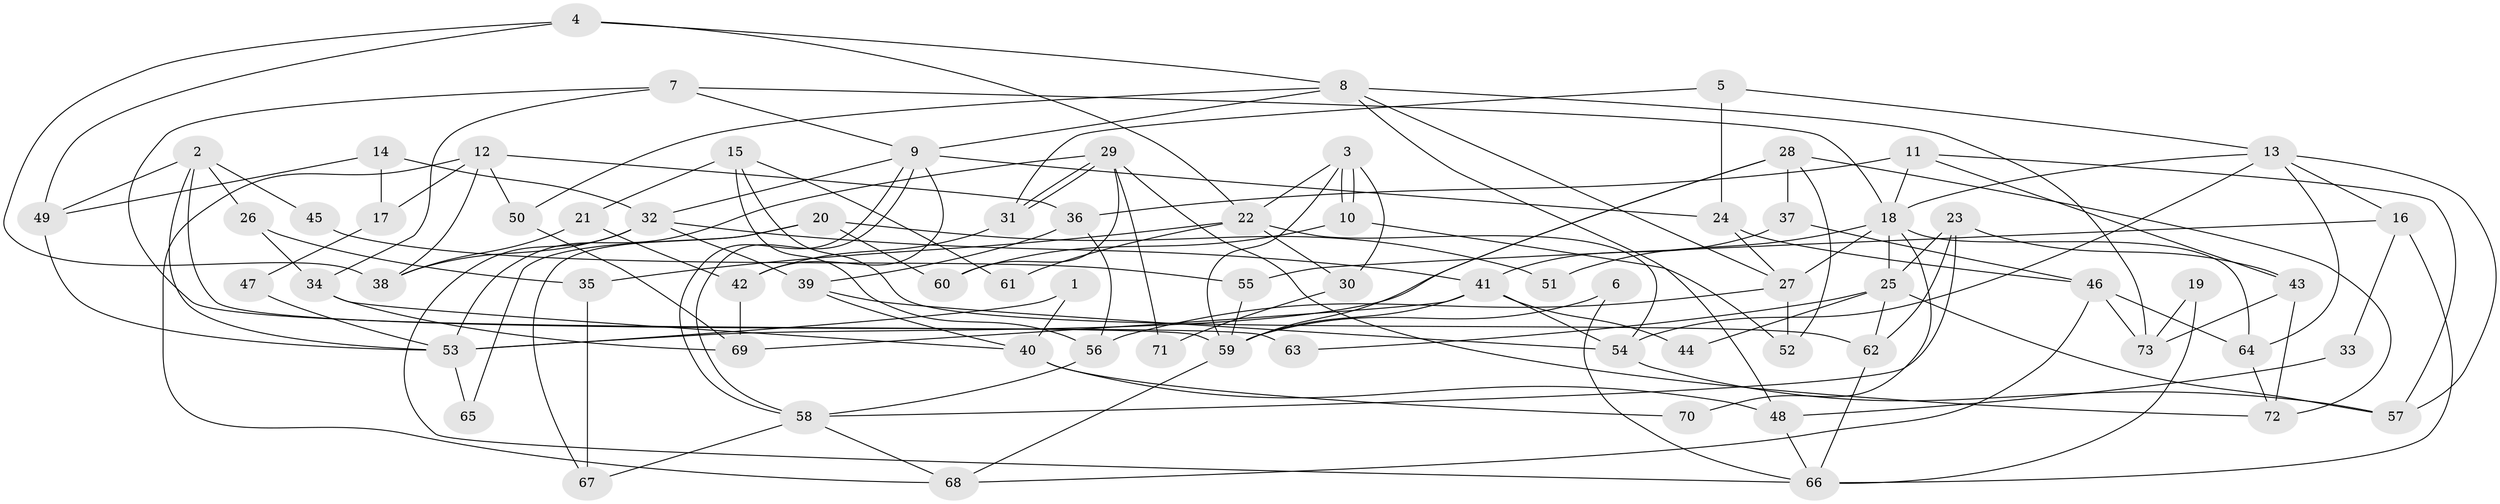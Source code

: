 // Generated by graph-tools (version 1.1) at 2025/26/03/09/25 03:26:11]
// undirected, 73 vertices, 146 edges
graph export_dot {
graph [start="1"]
  node [color=gray90,style=filled];
  1;
  2;
  3;
  4;
  5;
  6;
  7;
  8;
  9;
  10;
  11;
  12;
  13;
  14;
  15;
  16;
  17;
  18;
  19;
  20;
  21;
  22;
  23;
  24;
  25;
  26;
  27;
  28;
  29;
  30;
  31;
  32;
  33;
  34;
  35;
  36;
  37;
  38;
  39;
  40;
  41;
  42;
  43;
  44;
  45;
  46;
  47;
  48;
  49;
  50;
  51;
  52;
  53;
  54;
  55;
  56;
  57;
  58;
  59;
  60;
  61;
  62;
  63;
  64;
  65;
  66;
  67;
  68;
  69;
  70;
  71;
  72;
  73;
  1 -- 40;
  1 -- 53;
  2 -- 53;
  2 -- 49;
  2 -- 26;
  2 -- 45;
  2 -- 63;
  3 -- 59;
  3 -- 10;
  3 -- 10;
  3 -- 22;
  3 -- 30;
  4 -- 38;
  4 -- 8;
  4 -- 22;
  4 -- 49;
  5 -- 31;
  5 -- 13;
  5 -- 24;
  6 -- 66;
  6 -- 59;
  7 -- 9;
  7 -- 18;
  7 -- 34;
  7 -- 59;
  8 -- 27;
  8 -- 9;
  8 -- 48;
  8 -- 50;
  8 -- 73;
  9 -- 58;
  9 -- 58;
  9 -- 24;
  9 -- 32;
  9 -- 42;
  10 -- 52;
  10 -- 60;
  11 -- 18;
  11 -- 57;
  11 -- 36;
  11 -- 43;
  12 -- 68;
  12 -- 36;
  12 -- 17;
  12 -- 38;
  12 -- 50;
  13 -- 57;
  13 -- 54;
  13 -- 16;
  13 -- 18;
  13 -- 64;
  14 -- 49;
  14 -- 32;
  14 -- 17;
  15 -- 21;
  15 -- 62;
  15 -- 56;
  15 -- 61;
  16 -- 66;
  16 -- 33;
  16 -- 55;
  17 -- 47;
  18 -- 64;
  18 -- 25;
  18 -- 27;
  18 -- 51;
  18 -- 70;
  19 -- 66;
  19 -- 73;
  20 -- 67;
  20 -- 60;
  20 -- 51;
  20 -- 65;
  21 -- 42;
  21 -- 38;
  22 -- 30;
  22 -- 35;
  22 -- 54;
  22 -- 61;
  23 -- 43;
  23 -- 58;
  23 -- 25;
  23 -- 62;
  24 -- 27;
  24 -- 46;
  25 -- 44;
  25 -- 57;
  25 -- 62;
  25 -- 63;
  26 -- 34;
  26 -- 35;
  27 -- 56;
  27 -- 52;
  28 -- 72;
  28 -- 59;
  28 -- 37;
  28 -- 52;
  28 -- 53;
  29 -- 31;
  29 -- 31;
  29 -- 72;
  29 -- 53;
  29 -- 60;
  29 -- 71;
  30 -- 71;
  31 -- 42;
  32 -- 66;
  32 -- 38;
  32 -- 39;
  32 -- 41;
  33 -- 48;
  34 -- 69;
  34 -- 40;
  35 -- 67;
  36 -- 56;
  36 -- 39;
  37 -- 41;
  37 -- 46;
  39 -- 40;
  39 -- 54;
  40 -- 48;
  40 -- 70;
  41 -- 54;
  41 -- 44;
  41 -- 59;
  41 -- 69;
  42 -- 69;
  43 -- 73;
  43 -- 72;
  45 -- 55;
  46 -- 64;
  46 -- 68;
  46 -- 73;
  47 -- 53;
  48 -- 66;
  49 -- 53;
  50 -- 69;
  53 -- 65;
  54 -- 57;
  55 -- 59;
  56 -- 58;
  58 -- 68;
  58 -- 67;
  59 -- 68;
  62 -- 66;
  64 -- 72;
}
